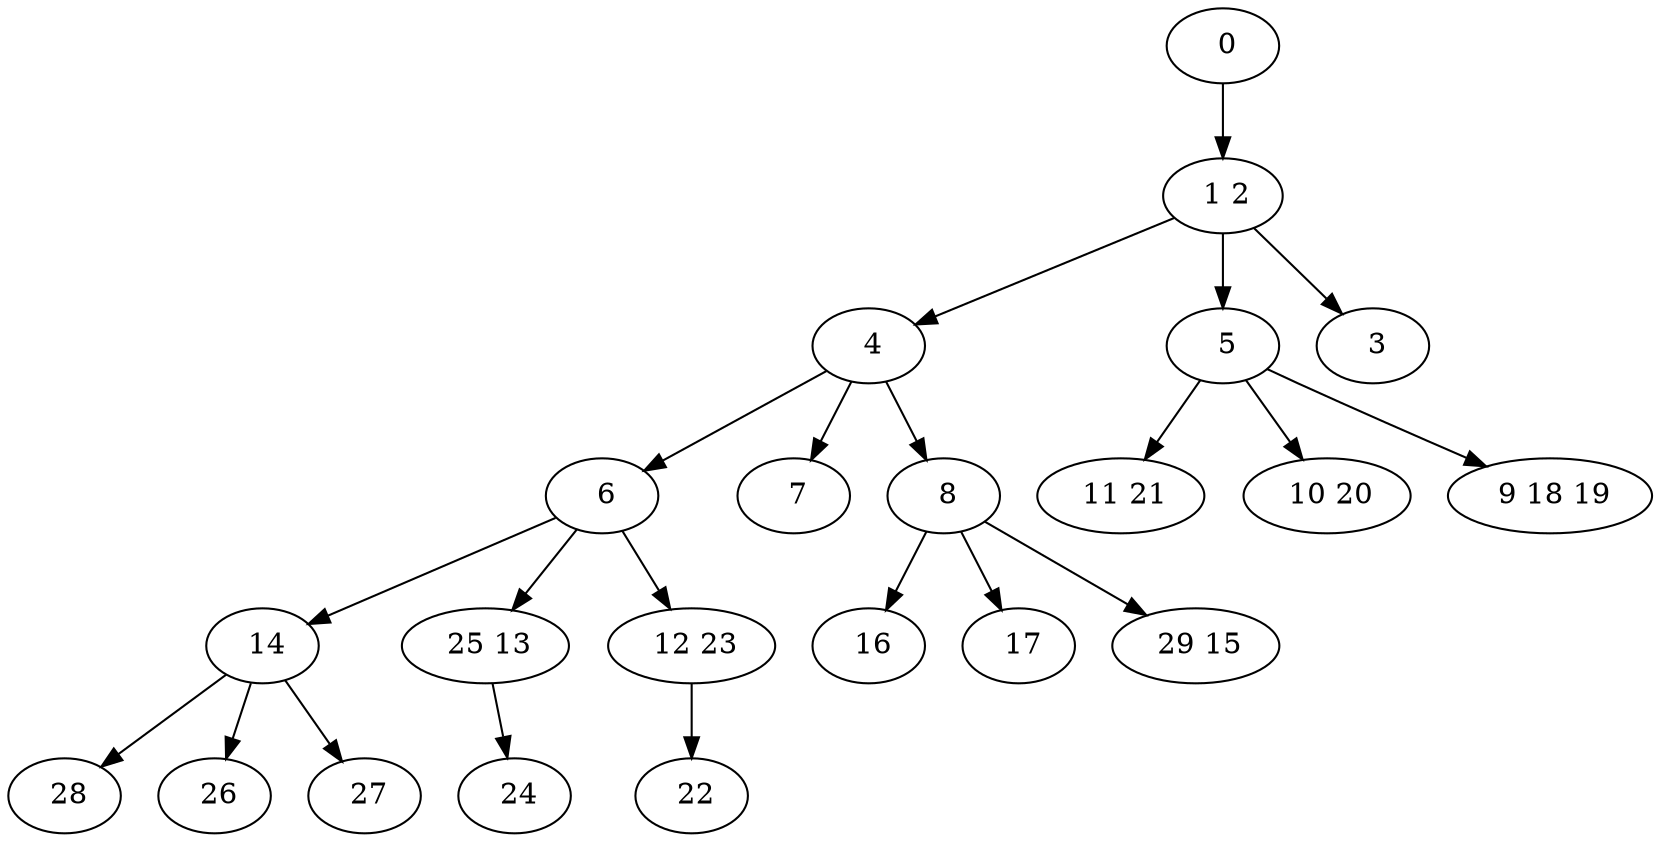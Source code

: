 digraph mytree {
" 0" -> " 1 2";
" 1 2" -> " 4";
" 1 2" -> " 5";
" 1 2" -> " 3";
" 14" -> " 28";
" 14" -> " 26";
" 14" -> " 27";
" 4" -> " 6";
" 4" -> " 7";
" 4" -> " 8";
" 6" -> " 14";
" 6" -> " 25 13";
" 6" -> " 12 23";
" 7";
" 8" -> " 16";
" 8" -> " 17";
" 8" -> " 29 15";
" 5" -> " 11 21";
" 5" -> " 10 20";
" 5" -> " 9 18 19";
" 11 21";
" 10 20";
" 9 18 19";
" 25 13" -> " 24";
" 16";
" 17";
" 29 15";
" 28";
" 26";
" 27";
" 24";
" 12 23" -> " 22";
" 22";
" 3";
}

